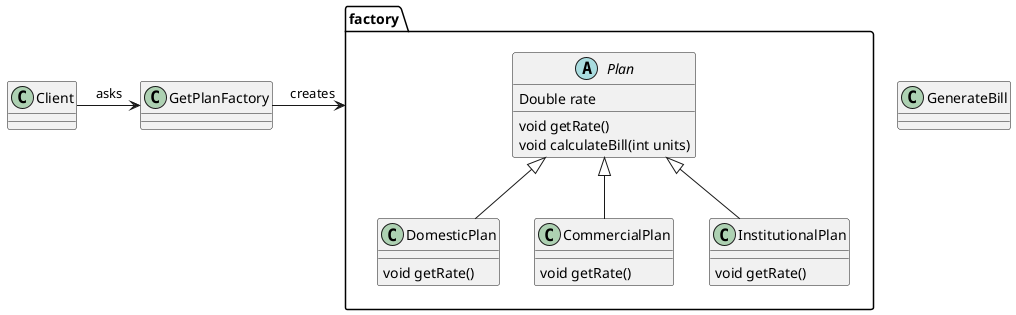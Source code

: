 @startuml

abstract class factory.Plan{
  Double rate
  void getRate()
  void calculateBill(int units)
}

factory.Plan <|-- factory.DomesticPlan
factory.Plan <|-- factory.CommercialPlan
factory.Plan <|-- factory.InstitutionalPlan

class factory.DomesticPlan{
void getRate()
}

class factory.CommercialPlan{
void getRate()
}

class factory.InstitutionalPlan{
void getRate()
}

class GenerateBill{
}

Client -> GetPlanFactory : asks
GetPlanFactory -> factory : creates

@enduml